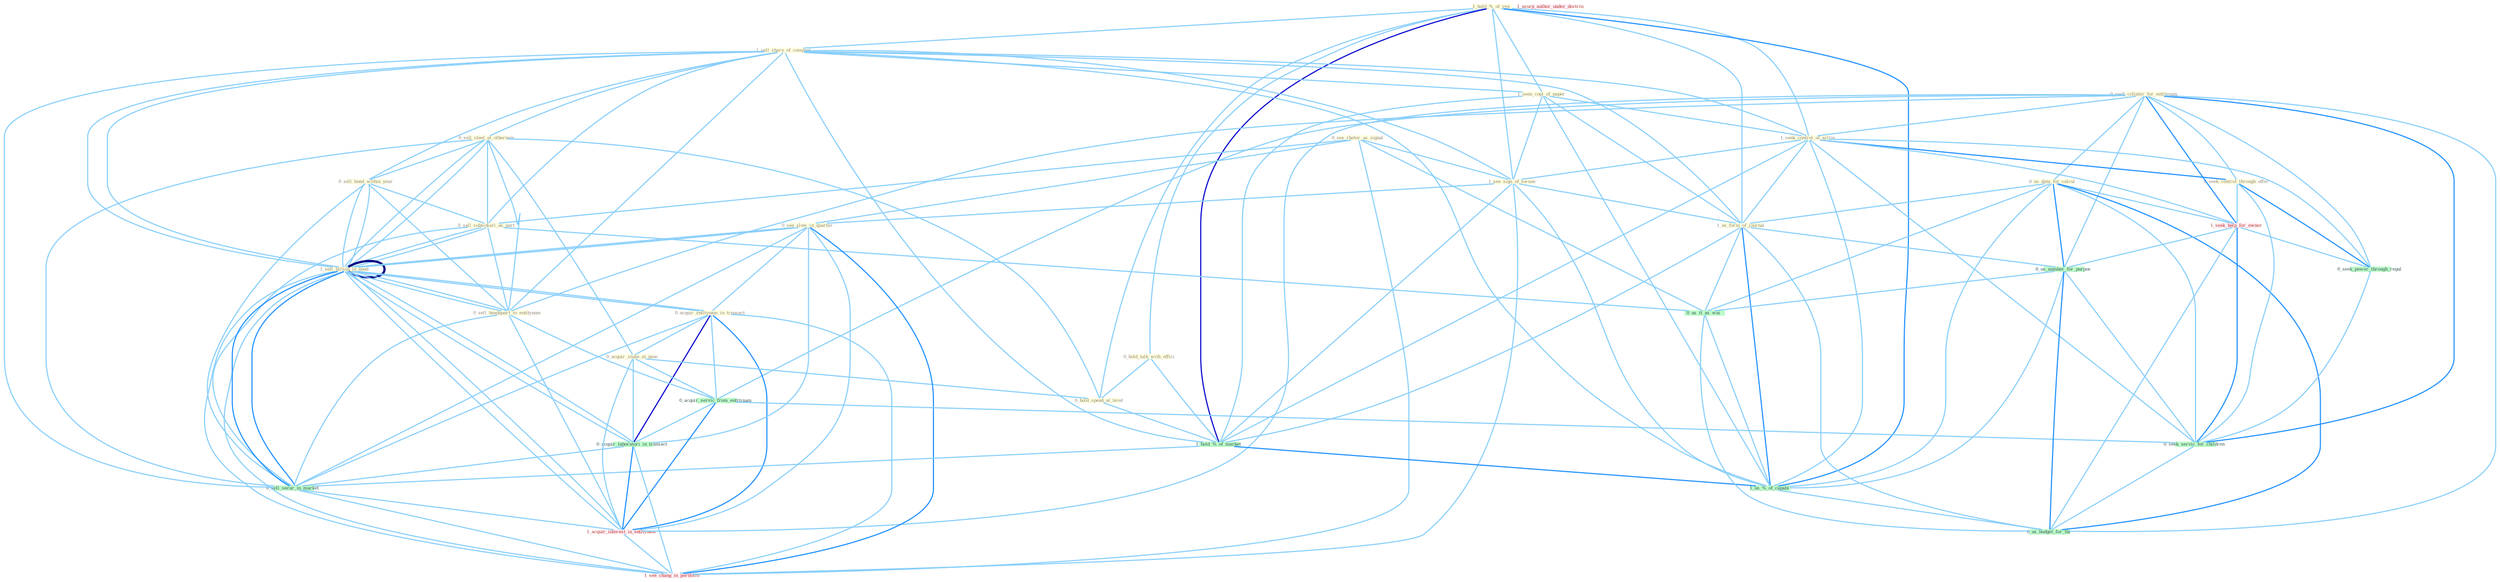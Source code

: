 Graph G{ 
    node
    [shape=polygon,style=filled,width=.5,height=.06,color="#BDFCC9",fixedsize=true,fontsize=4,
    fontcolor="#2f4f4f"];
    {node
    [color="#ffffe0", fontcolor="#8b7d6b"] "1_hold_%_of_yen " "1_sell_share_of_compani " "1_seen_copi_of_paper " "0_sell_steel_at_othernum " "0_see_rhetor_as_signal " "0_sell_bond_within_year " "0_hold_talk_with_offici " "0_seek_collater_for_entitynam " "1_seek_control_of_airlin " "0_sell_subsidiari_as_part " "1_sell_billion_in_bond " "0_us_data_for_calcul " "0_acquir_entitynam_in_transact " "0_acquir_stake_at_penc " "0_seek_control_through_offer " "1_see_sign_of_swoon " "0_see_slow_in_quarter " "1_us_form_of_journal " "0_hold_spend_at_level " "0_sell_headquart_to_entitynam "}
{node [color="#fff0f5", fontcolor="#b22222"] "1_seek_help_for_owner " "1_sell_billion_in_bond " "1_usurp_author_under_doctrin " "1_acquir_interest_in_entitynam " "1_see_chang_in_portfolio "}
edge [color="#B0E2FF"];

	"1_hold_%_of_yen " -- "1_sell_share_of_compani " [w="1", color="#87cefa" ];
	"1_hold_%_of_yen " -- "1_seen_copi_of_paper " [w="1", color="#87cefa" ];
	"1_hold_%_of_yen " -- "0_hold_talk_with_offici " [w="1", color="#87cefa" ];
	"1_hold_%_of_yen " -- "1_seek_control_of_airlin " [w="1", color="#87cefa" ];
	"1_hold_%_of_yen " -- "1_see_sign_of_swoon " [w="1", color="#87cefa" ];
	"1_hold_%_of_yen " -- "1_us_form_of_journal " [w="1", color="#87cefa" ];
	"1_hold_%_of_yen " -- "0_hold_spend_at_level " [w="1", color="#87cefa" ];
	"1_hold_%_of_yen " -- "1_hold_%_of_market " [w="3", color="#0000cd" , len=0.6];
	"1_hold_%_of_yen " -- "1_us_%_of_capabl " [w="2", color="#1e90ff" , len=0.8];
	"1_sell_share_of_compani " -- "1_seen_copi_of_paper " [w="1", color="#87cefa" ];
	"1_sell_share_of_compani " -- "0_sell_steel_at_othernum " [w="1", color="#87cefa" ];
	"1_sell_share_of_compani " -- "0_sell_bond_within_year " [w="1", color="#87cefa" ];
	"1_sell_share_of_compani " -- "1_seek_control_of_airlin " [w="1", color="#87cefa" ];
	"1_sell_share_of_compani " -- "0_sell_subsidiari_as_part " [w="1", color="#87cefa" ];
	"1_sell_share_of_compani " -- "1_sell_billion_in_bond " [w="1", color="#87cefa" ];
	"1_sell_share_of_compani " -- "1_see_sign_of_swoon " [w="1", color="#87cefa" ];
	"1_sell_share_of_compani " -- "1_us_form_of_journal " [w="1", color="#87cefa" ];
	"1_sell_share_of_compani " -- "0_sell_headquart_to_entitynam " [w="1", color="#87cefa" ];
	"1_sell_share_of_compani " -- "1_hold_%_of_market " [w="1", color="#87cefa" ];
	"1_sell_share_of_compani " -- "1_sell_billion_in_bond " [w="1", color="#87cefa" ];
	"1_sell_share_of_compani " -- "1_us_%_of_capabl " [w="1", color="#87cefa" ];
	"1_sell_share_of_compani " -- "0_sell_secur_in_market " [w="1", color="#87cefa" ];
	"1_seen_copi_of_paper " -- "1_seek_control_of_airlin " [w="1", color="#87cefa" ];
	"1_seen_copi_of_paper " -- "1_see_sign_of_swoon " [w="1", color="#87cefa" ];
	"1_seen_copi_of_paper " -- "1_us_form_of_journal " [w="1", color="#87cefa" ];
	"1_seen_copi_of_paper " -- "1_hold_%_of_market " [w="1", color="#87cefa" ];
	"1_seen_copi_of_paper " -- "1_us_%_of_capabl " [w="1", color="#87cefa" ];
	"0_sell_steel_at_othernum " -- "0_sell_bond_within_year " [w="1", color="#87cefa" ];
	"0_sell_steel_at_othernum " -- "0_sell_subsidiari_as_part " [w="1", color="#87cefa" ];
	"0_sell_steel_at_othernum " -- "1_sell_billion_in_bond " [w="1", color="#87cefa" ];
	"0_sell_steel_at_othernum " -- "0_acquir_stake_at_penc " [w="1", color="#87cefa" ];
	"0_sell_steel_at_othernum " -- "0_hold_spend_at_level " [w="1", color="#87cefa" ];
	"0_sell_steel_at_othernum " -- "0_sell_headquart_to_entitynam " [w="1", color="#87cefa" ];
	"0_sell_steel_at_othernum " -- "1_sell_billion_in_bond " [w="1", color="#87cefa" ];
	"0_sell_steel_at_othernum " -- "0_sell_secur_in_market " [w="1", color="#87cefa" ];
	"0_see_rhetor_as_signal " -- "0_sell_subsidiari_as_part " [w="1", color="#87cefa" ];
	"0_see_rhetor_as_signal " -- "1_see_sign_of_swoon " [w="1", color="#87cefa" ];
	"0_see_rhetor_as_signal " -- "0_see_slow_in_quarter " [w="1", color="#87cefa" ];
	"0_see_rhetor_as_signal " -- "0_us_it_as_wai " [w="1", color="#87cefa" ];
	"0_see_rhetor_as_signal " -- "1_see_chang_in_portfolio " [w="1", color="#87cefa" ];
	"0_sell_bond_within_year " -- "0_sell_subsidiari_as_part " [w="1", color="#87cefa" ];
	"0_sell_bond_within_year " -- "1_sell_billion_in_bond " [w="1", color="#87cefa" ];
	"0_sell_bond_within_year " -- "0_sell_headquart_to_entitynam " [w="1", color="#87cefa" ];
	"0_sell_bond_within_year " -- "1_sell_billion_in_bond " [w="1", color="#87cefa" ];
	"0_sell_bond_within_year " -- "0_sell_secur_in_market " [w="1", color="#87cefa" ];
	"0_hold_talk_with_offici " -- "0_hold_spend_at_level " [w="1", color="#87cefa" ];
	"0_hold_talk_with_offici " -- "1_hold_%_of_market " [w="1", color="#87cefa" ];
	"0_seek_collater_for_entitynam " -- "1_seek_control_of_airlin " [w="1", color="#87cefa" ];
	"0_seek_collater_for_entitynam " -- "0_us_data_for_calcul " [w="1", color="#87cefa" ];
	"0_seek_collater_for_entitynam " -- "0_seek_control_through_offer " [w="1", color="#87cefa" ];
	"0_seek_collater_for_entitynam " -- "0_sell_headquart_to_entitynam " [w="1", color="#87cefa" ];
	"0_seek_collater_for_entitynam " -- "1_seek_help_for_owner " [w="2", color="#1e90ff" , len=0.8];
	"0_seek_collater_for_entitynam " -- "0_acquir_servic_from_entitynam " [w="1", color="#87cefa" ];
	"0_seek_collater_for_entitynam " -- "0_seek_power_through_regul " [w="1", color="#87cefa" ];
	"0_seek_collater_for_entitynam " -- "0_us_number_for_purpos " [w="1", color="#87cefa" ];
	"0_seek_collater_for_entitynam " -- "1_acquir_interest_in_entitynam " [w="1", color="#87cefa" ];
	"0_seek_collater_for_entitynam " -- "0_seek_servic_for_children " [w="2", color="#1e90ff" , len=0.8];
	"0_seek_collater_for_entitynam " -- "0_us_budget_for_thi " [w="1", color="#87cefa" ];
	"1_seek_control_of_airlin " -- "0_seek_control_through_offer " [w="2", color="#1e90ff" , len=0.8];
	"1_seek_control_of_airlin " -- "1_see_sign_of_swoon " [w="1", color="#87cefa" ];
	"1_seek_control_of_airlin " -- "1_us_form_of_journal " [w="1", color="#87cefa" ];
	"1_seek_control_of_airlin " -- "1_seek_help_for_owner " [w="1", color="#87cefa" ];
	"1_seek_control_of_airlin " -- "1_hold_%_of_market " [w="1", color="#87cefa" ];
	"1_seek_control_of_airlin " -- "0_seek_power_through_regul " [w="1", color="#87cefa" ];
	"1_seek_control_of_airlin " -- "1_us_%_of_capabl " [w="1", color="#87cefa" ];
	"1_seek_control_of_airlin " -- "0_seek_servic_for_children " [w="1", color="#87cefa" ];
	"0_sell_subsidiari_as_part " -- "1_sell_billion_in_bond " [w="1", color="#87cefa" ];
	"0_sell_subsidiari_as_part " -- "0_sell_headquart_to_entitynam " [w="1", color="#87cefa" ];
	"0_sell_subsidiari_as_part " -- "1_sell_billion_in_bond " [w="1", color="#87cefa" ];
	"0_sell_subsidiari_as_part " -- "0_us_it_as_wai " [w="1", color="#87cefa" ];
	"0_sell_subsidiari_as_part " -- "0_sell_secur_in_market " [w="1", color="#87cefa" ];
	"1_sell_billion_in_bond " -- "0_acquir_entitynam_in_transact " [w="1", color="#87cefa" ];
	"1_sell_billion_in_bond " -- "0_see_slow_in_quarter " [w="1", color="#87cefa" ];
	"1_sell_billion_in_bond " -- "0_sell_headquart_to_entitynam " [w="1", color="#87cefa" ];
	"1_sell_billion_in_bond " -- "0_acquir_laboratori_in_transact " [w="1", color="#87cefa" ];
	"1_sell_billion_in_bond " -- "1_sell_billion_in_bond " [w="4", style=bold, color="#000080", len=0.4];
	"1_sell_billion_in_bond " -- "0_sell_secur_in_market " [w="2", color="#1e90ff" , len=0.8];
	"1_sell_billion_in_bond " -- "1_acquir_interest_in_entitynam " [w="1", color="#87cefa" ];
	"1_sell_billion_in_bond " -- "1_see_chang_in_portfolio " [w="1", color="#87cefa" ];
	"0_us_data_for_calcul " -- "1_us_form_of_journal " [w="1", color="#87cefa" ];
	"0_us_data_for_calcul " -- "1_seek_help_for_owner " [w="1", color="#87cefa" ];
	"0_us_data_for_calcul " -- "0_us_number_for_purpos " [w="2", color="#1e90ff" , len=0.8];
	"0_us_data_for_calcul " -- "0_us_it_as_wai " [w="1", color="#87cefa" ];
	"0_us_data_for_calcul " -- "1_us_%_of_capabl " [w="1", color="#87cefa" ];
	"0_us_data_for_calcul " -- "0_seek_servic_for_children " [w="1", color="#87cefa" ];
	"0_us_data_for_calcul " -- "0_us_budget_for_thi " [w="2", color="#1e90ff" , len=0.8];
	"0_acquir_entitynam_in_transact " -- "0_acquir_stake_at_penc " [w="1", color="#87cefa" ];
	"0_acquir_entitynam_in_transact " -- "0_see_slow_in_quarter " [w="1", color="#87cefa" ];
	"0_acquir_entitynam_in_transact " -- "0_acquir_servic_from_entitynam " [w="1", color="#87cefa" ];
	"0_acquir_entitynam_in_transact " -- "0_acquir_laboratori_in_transact " [w="3", color="#0000cd" , len=0.6];
	"0_acquir_entitynam_in_transact " -- "1_sell_billion_in_bond " [w="1", color="#87cefa" ];
	"0_acquir_entitynam_in_transact " -- "0_sell_secur_in_market " [w="1", color="#87cefa" ];
	"0_acquir_entitynam_in_transact " -- "1_acquir_interest_in_entitynam " [w="2", color="#1e90ff" , len=0.8];
	"0_acquir_entitynam_in_transact " -- "1_see_chang_in_portfolio " [w="1", color="#87cefa" ];
	"0_acquir_stake_at_penc " -- "0_hold_spend_at_level " [w="1", color="#87cefa" ];
	"0_acquir_stake_at_penc " -- "0_acquir_servic_from_entitynam " [w="1", color="#87cefa" ];
	"0_acquir_stake_at_penc " -- "0_acquir_laboratori_in_transact " [w="1", color="#87cefa" ];
	"0_acquir_stake_at_penc " -- "1_acquir_interest_in_entitynam " [w="1", color="#87cefa" ];
	"0_seek_control_through_offer " -- "1_seek_help_for_owner " [w="1", color="#87cefa" ];
	"0_seek_control_through_offer " -- "0_seek_power_through_regul " [w="2", color="#1e90ff" , len=0.8];
	"0_seek_control_through_offer " -- "0_seek_servic_for_children " [w="1", color="#87cefa" ];
	"1_see_sign_of_swoon " -- "0_see_slow_in_quarter " [w="1", color="#87cefa" ];
	"1_see_sign_of_swoon " -- "1_us_form_of_journal " [w="1", color="#87cefa" ];
	"1_see_sign_of_swoon " -- "1_hold_%_of_market " [w="1", color="#87cefa" ];
	"1_see_sign_of_swoon " -- "1_us_%_of_capabl " [w="1", color="#87cefa" ];
	"1_see_sign_of_swoon " -- "1_see_chang_in_portfolio " [w="1", color="#87cefa" ];
	"0_see_slow_in_quarter " -- "0_acquir_laboratori_in_transact " [w="1", color="#87cefa" ];
	"0_see_slow_in_quarter " -- "1_sell_billion_in_bond " [w="1", color="#87cefa" ];
	"0_see_slow_in_quarter " -- "0_sell_secur_in_market " [w="1", color="#87cefa" ];
	"0_see_slow_in_quarter " -- "1_acquir_interest_in_entitynam " [w="1", color="#87cefa" ];
	"0_see_slow_in_quarter " -- "1_see_chang_in_portfolio " [w="2", color="#1e90ff" , len=0.8];
	"1_us_form_of_journal " -- "1_hold_%_of_market " [w="1", color="#87cefa" ];
	"1_us_form_of_journal " -- "0_us_number_for_purpos " [w="1", color="#87cefa" ];
	"1_us_form_of_journal " -- "0_us_it_as_wai " [w="1", color="#87cefa" ];
	"1_us_form_of_journal " -- "1_us_%_of_capabl " [w="2", color="#1e90ff" , len=0.8];
	"1_us_form_of_journal " -- "0_us_budget_for_thi " [w="1", color="#87cefa" ];
	"0_hold_spend_at_level " -- "1_hold_%_of_market " [w="1", color="#87cefa" ];
	"0_sell_headquart_to_entitynam " -- "0_acquir_servic_from_entitynam " [w="1", color="#87cefa" ];
	"0_sell_headquart_to_entitynam " -- "1_sell_billion_in_bond " [w="1", color="#87cefa" ];
	"0_sell_headquart_to_entitynam " -- "0_sell_secur_in_market " [w="1", color="#87cefa" ];
	"0_sell_headquart_to_entitynam " -- "1_acquir_interest_in_entitynam " [w="1", color="#87cefa" ];
	"1_seek_help_for_owner " -- "0_seek_power_through_regul " [w="1", color="#87cefa" ];
	"1_seek_help_for_owner " -- "0_us_number_for_purpos " [w="1", color="#87cefa" ];
	"1_seek_help_for_owner " -- "0_seek_servic_for_children " [w="2", color="#1e90ff" , len=0.8];
	"1_seek_help_for_owner " -- "0_us_budget_for_thi " [w="1", color="#87cefa" ];
	"0_acquir_servic_from_entitynam " -- "0_acquir_laboratori_in_transact " [w="1", color="#87cefa" ];
	"0_acquir_servic_from_entitynam " -- "1_acquir_interest_in_entitynam " [w="2", color="#1e90ff" , len=0.8];
	"0_acquir_servic_from_entitynam " -- "0_seek_servic_for_children " [w="1", color="#87cefa" ];
	"1_hold_%_of_market " -- "1_us_%_of_capabl " [w="2", color="#1e90ff" , len=0.8];
	"1_hold_%_of_market " -- "0_sell_secur_in_market " [w="1", color="#87cefa" ];
	"0_seek_power_through_regul " -- "0_seek_servic_for_children " [w="1", color="#87cefa" ];
	"0_us_number_for_purpos " -- "0_us_it_as_wai " [w="1", color="#87cefa" ];
	"0_us_number_for_purpos " -- "1_us_%_of_capabl " [w="1", color="#87cefa" ];
	"0_us_number_for_purpos " -- "0_seek_servic_for_children " [w="1", color="#87cefa" ];
	"0_us_number_for_purpos " -- "0_us_budget_for_thi " [w="2", color="#1e90ff" , len=0.8];
	"0_acquir_laboratori_in_transact " -- "1_sell_billion_in_bond " [w="1", color="#87cefa" ];
	"0_acquir_laboratori_in_transact " -- "0_sell_secur_in_market " [w="1", color="#87cefa" ];
	"0_acquir_laboratori_in_transact " -- "1_acquir_interest_in_entitynam " [w="2", color="#1e90ff" , len=0.8];
	"0_acquir_laboratori_in_transact " -- "1_see_chang_in_portfolio " [w="1", color="#87cefa" ];
	"1_sell_billion_in_bond " -- "0_sell_secur_in_market " [w="2", color="#1e90ff" , len=0.8];
	"1_sell_billion_in_bond " -- "1_acquir_interest_in_entitynam " [w="1", color="#87cefa" ];
	"1_sell_billion_in_bond " -- "1_see_chang_in_portfolio " [w="1", color="#87cefa" ];
	"0_us_it_as_wai " -- "1_us_%_of_capabl " [w="1", color="#87cefa" ];
	"0_us_it_as_wai " -- "0_us_budget_for_thi " [w="1", color="#87cefa" ];
	"1_us_%_of_capabl " -- "0_us_budget_for_thi " [w="1", color="#87cefa" ];
	"0_sell_secur_in_market " -- "1_acquir_interest_in_entitynam " [w="1", color="#87cefa" ];
	"0_sell_secur_in_market " -- "1_see_chang_in_portfolio " [w="1", color="#87cefa" ];
	"1_acquir_interest_in_entitynam " -- "1_see_chang_in_portfolio " [w="1", color="#87cefa" ];
	"0_seek_servic_for_children " -- "0_us_budget_for_thi " [w="1", color="#87cefa" ];
}